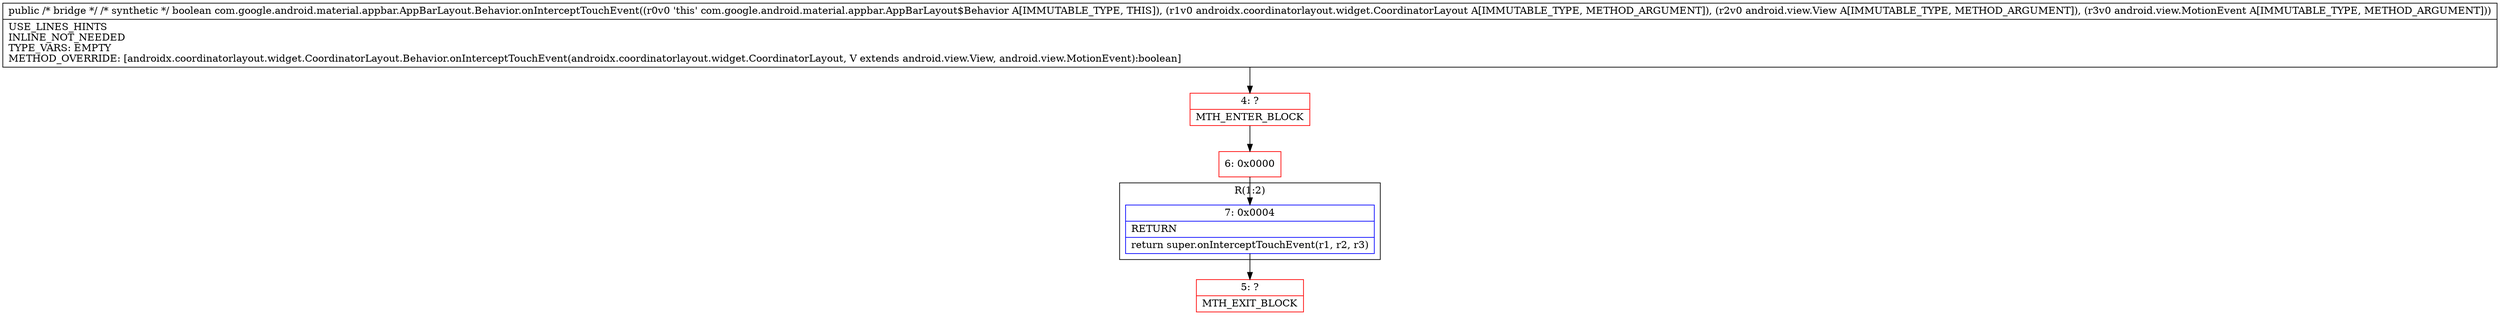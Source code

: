 digraph "CFG forcom.google.android.material.appbar.AppBarLayout.Behavior.onInterceptTouchEvent(Landroidx\/coordinatorlayout\/widget\/CoordinatorLayout;Landroid\/view\/View;Landroid\/view\/MotionEvent;)Z" {
subgraph cluster_Region_235604555 {
label = "R(1:2)";
node [shape=record,color=blue];
Node_7 [shape=record,label="{7\:\ 0x0004|RETURN\l|return super.onInterceptTouchEvent(r1, r2, r3)\l}"];
}
Node_4 [shape=record,color=red,label="{4\:\ ?|MTH_ENTER_BLOCK\l}"];
Node_6 [shape=record,color=red,label="{6\:\ 0x0000}"];
Node_5 [shape=record,color=red,label="{5\:\ ?|MTH_EXIT_BLOCK\l}"];
MethodNode[shape=record,label="{public \/* bridge *\/ \/* synthetic *\/ boolean com.google.android.material.appbar.AppBarLayout.Behavior.onInterceptTouchEvent((r0v0 'this' com.google.android.material.appbar.AppBarLayout$Behavior A[IMMUTABLE_TYPE, THIS]), (r1v0 androidx.coordinatorlayout.widget.CoordinatorLayout A[IMMUTABLE_TYPE, METHOD_ARGUMENT]), (r2v0 android.view.View A[IMMUTABLE_TYPE, METHOD_ARGUMENT]), (r3v0 android.view.MotionEvent A[IMMUTABLE_TYPE, METHOD_ARGUMENT]))  | USE_LINES_HINTS\lINLINE_NOT_NEEDED\lTYPE_VARS: EMPTY\lMETHOD_OVERRIDE: [androidx.coordinatorlayout.widget.CoordinatorLayout.Behavior.onInterceptTouchEvent(androidx.coordinatorlayout.widget.CoordinatorLayout, V extends android.view.View, android.view.MotionEvent):boolean]\l}"];
MethodNode -> Node_4;Node_7 -> Node_5;
Node_4 -> Node_6;
Node_6 -> Node_7;
}

